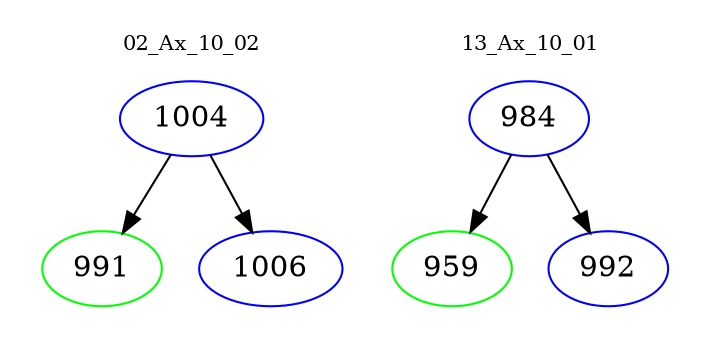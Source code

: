 digraph{
subgraph cluster_0 {
color = white
label = "02_Ax_10_02";
fontsize=10;
T0_1004 [label="1004", color="blue"]
T0_1004 -> T0_991 [color="black"]
T0_991 [label="991", color="green"]
T0_1004 -> T0_1006 [color="black"]
T0_1006 [label="1006", color="blue"]
}
subgraph cluster_1 {
color = white
label = "13_Ax_10_01";
fontsize=10;
T1_984 [label="984", color="blue"]
T1_984 -> T1_959 [color="black"]
T1_959 [label="959", color="green"]
T1_984 -> T1_992 [color="black"]
T1_992 [label="992", color="blue"]
}
}
